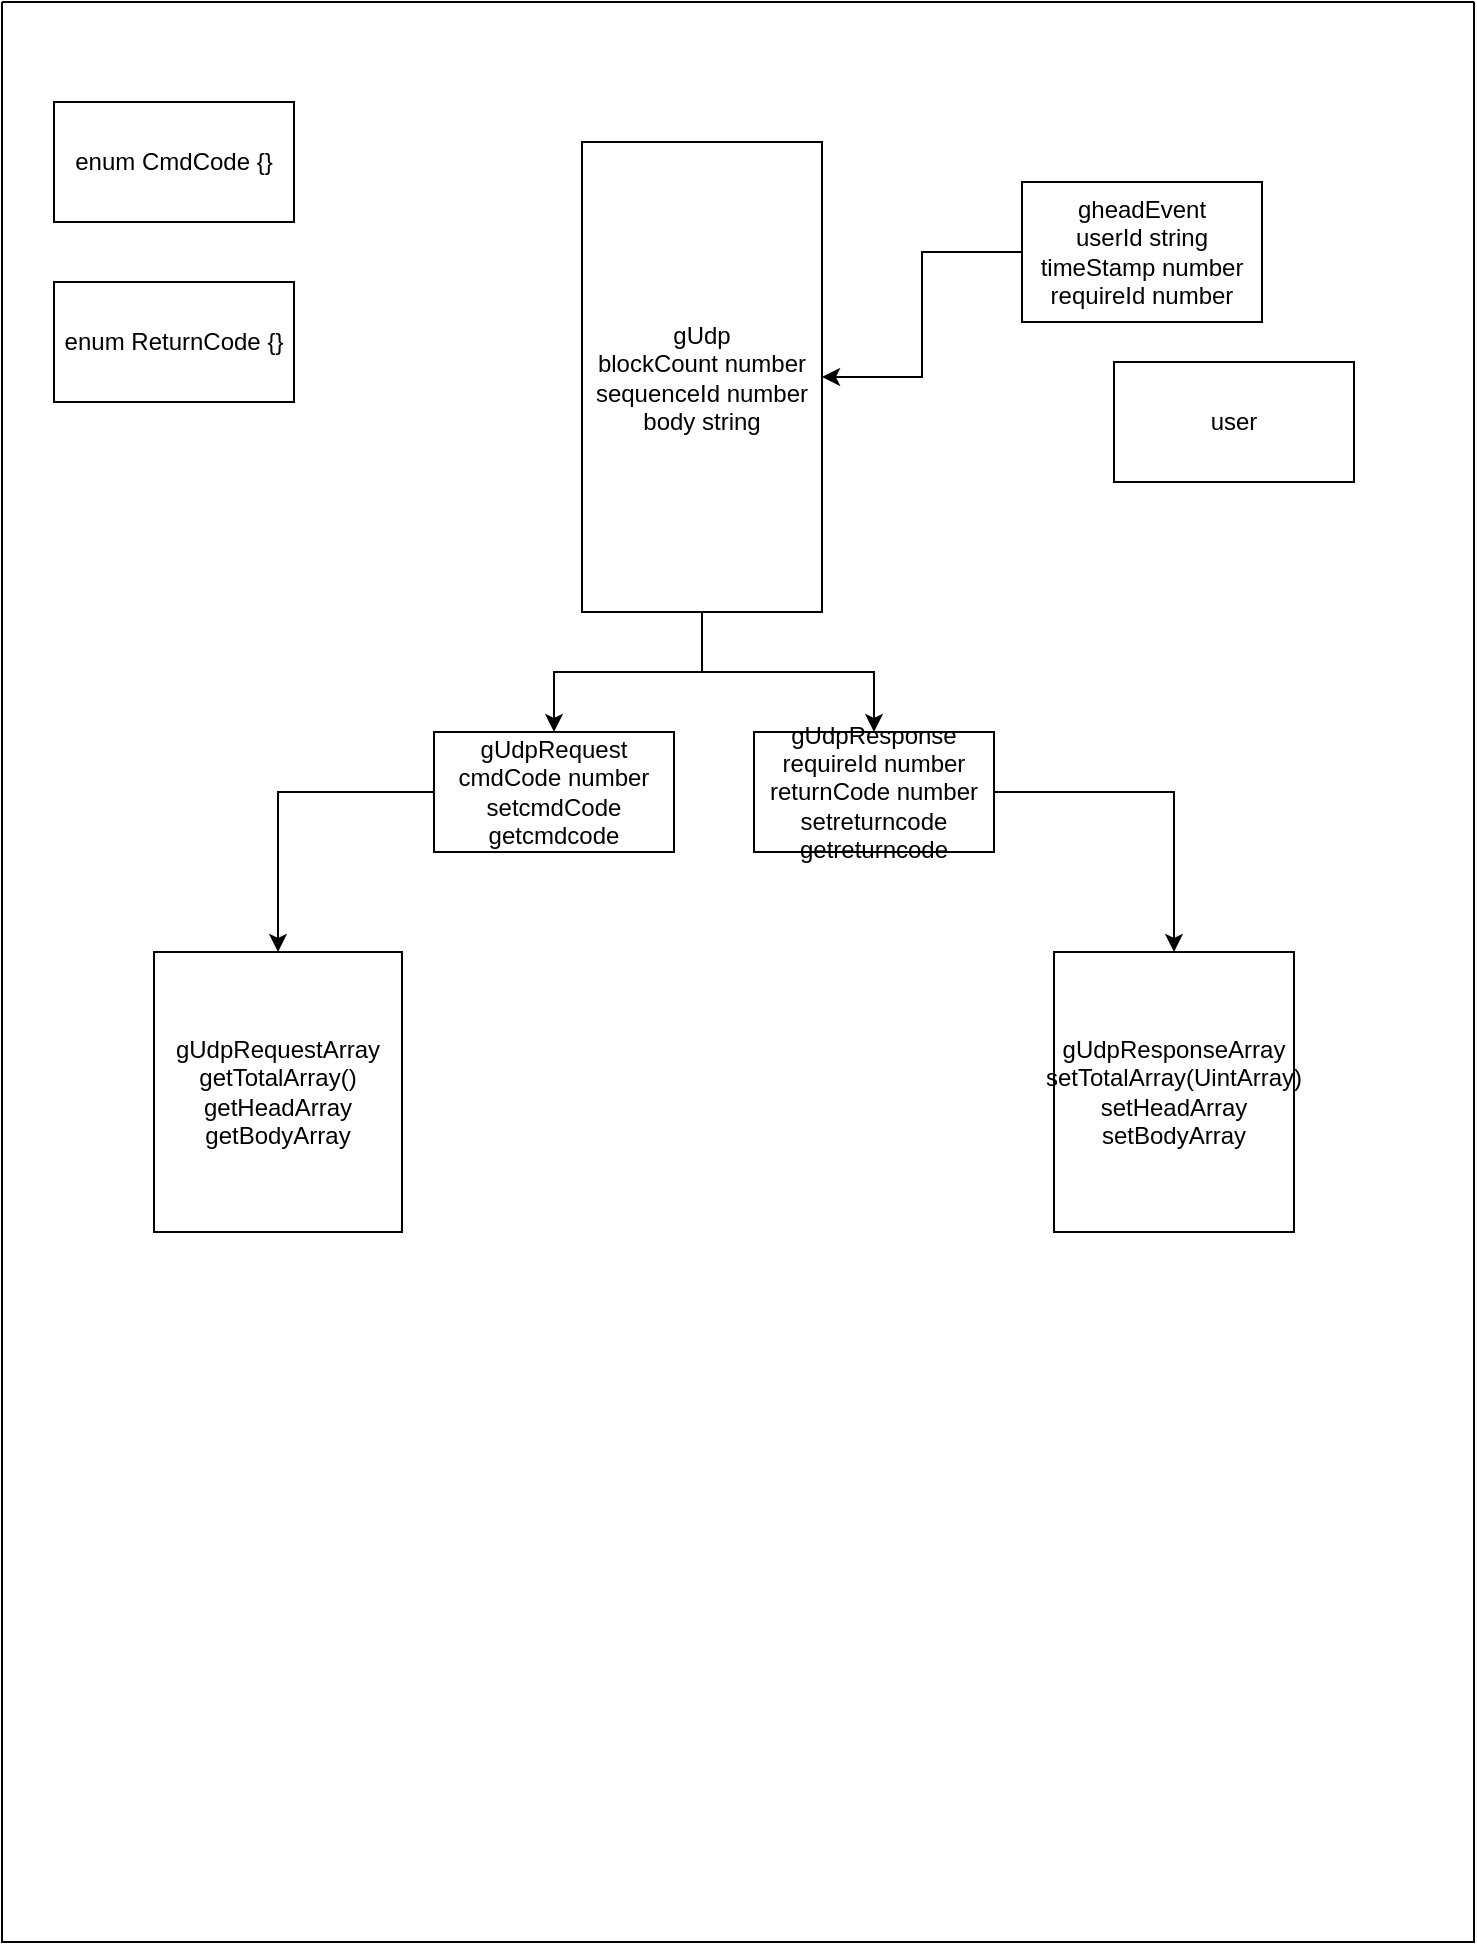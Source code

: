 <mxfile version="16.0.3" type="github" pages="3">
  <diagram id="N8Edi52NSmTYdyOakT1O" name="网络模块">
    <mxGraphModel dx="1662" dy="754" grid="1" gridSize="10" guides="1" tooltips="1" connect="1" arrows="1" fold="1" page="1" pageScale="1" pageWidth="827" pageHeight="1169" math="0" shadow="0">
      <root>
        <mxCell id="0" />
        <mxCell id="1" parent="0" />
        <mxCell id="S61cnKSq_L1cPFYxwROf-4" value="" style="swimlane;startSize=0;" parent="1" vertex="1">
          <mxGeometry x="64" y="40" width="736" height="970" as="geometry" />
        </mxCell>
        <mxCell id="S61cnKSq_L1cPFYxwROf-8" value="user" style="rounded=0;whiteSpace=wrap;html=1;" parent="S61cnKSq_L1cPFYxwROf-4" vertex="1">
          <mxGeometry x="556" y="180" width="120" height="60" as="geometry" />
        </mxCell>
        <mxCell id="S61cnKSq_L1cPFYxwROf-43" style="edgeStyle=orthogonalEdgeStyle;rounded=0;orthogonalLoop=1;jettySize=auto;html=1;entryX=1;entryY=0.5;entryDx=0;entryDy=0;" parent="S61cnKSq_L1cPFYxwROf-4" source="S61cnKSq_L1cPFYxwROf-10" target="ttSso2FikDegnhqfddx3-4" edge="1">
          <mxGeometry relative="1" as="geometry" />
        </mxCell>
        <mxCell id="S61cnKSq_L1cPFYxwROf-10" value="gheadEvent&lt;br&gt;userId string&lt;br&gt;timeStamp number&lt;br&gt;requireId number" style="rounded=0;whiteSpace=wrap;html=1;" parent="S61cnKSq_L1cPFYxwROf-4" vertex="1">
          <mxGeometry x="510" y="90" width="120" height="70" as="geometry" />
        </mxCell>
        <mxCell id="S61cnKSq_L1cPFYxwROf-34" style="edgeStyle=orthogonalEdgeStyle;rounded=0;orthogonalLoop=1;jettySize=auto;html=1;" parent="S61cnKSq_L1cPFYxwROf-4" source="ttSso2FikDegnhqfddx3-4" target="S61cnKSq_L1cPFYxwROf-25" edge="1">
          <mxGeometry relative="1" as="geometry" />
        </mxCell>
        <mxCell id="S61cnKSq_L1cPFYxwROf-35" style="edgeStyle=orthogonalEdgeStyle;rounded=0;orthogonalLoop=1;jettySize=auto;html=1;" parent="S61cnKSq_L1cPFYxwROf-4" source="ttSso2FikDegnhqfddx3-4" target="S61cnKSq_L1cPFYxwROf-27" edge="1">
          <mxGeometry relative="1" as="geometry" />
        </mxCell>
        <mxCell id="ttSso2FikDegnhqfddx3-4" value="gUdp&lt;br&gt;blockCount number&lt;br&gt;sequenceId number&lt;br&gt;body string" style="rounded=0;whiteSpace=wrap;html=1;" parent="S61cnKSq_L1cPFYxwROf-4" vertex="1">
          <mxGeometry x="290" y="70" width="120" height="235" as="geometry" />
        </mxCell>
        <mxCell id="S61cnKSq_L1cPFYxwROf-33" style="edgeStyle=orthogonalEdgeStyle;rounded=0;orthogonalLoop=1;jettySize=auto;html=1;entryX=0.5;entryY=0;entryDx=0;entryDy=0;" parent="S61cnKSq_L1cPFYxwROf-4" source="S61cnKSq_L1cPFYxwROf-25" target="S61cnKSq_L1cPFYxwROf-31" edge="1">
          <mxGeometry relative="1" as="geometry" />
        </mxCell>
        <mxCell id="S61cnKSq_L1cPFYxwROf-25" value="&lt;span&gt;gUdpRequest&lt;/span&gt;&lt;span&gt;&lt;br&gt;cmdCode number&lt;br&gt;setcmdCode&lt;br&gt;getcmdcode&lt;br&gt;&lt;/span&gt;" style="rounded=0;whiteSpace=wrap;html=1;" parent="S61cnKSq_L1cPFYxwROf-4" vertex="1">
          <mxGeometry x="216" y="365" width="120" height="60" as="geometry" />
        </mxCell>
        <mxCell id="S61cnKSq_L1cPFYxwROf-37" style="edgeStyle=orthogonalEdgeStyle;rounded=0;orthogonalLoop=1;jettySize=auto;html=1;entryX=0.5;entryY=0;entryDx=0;entryDy=0;" parent="S61cnKSq_L1cPFYxwROf-4" source="S61cnKSq_L1cPFYxwROf-27" target="S61cnKSq_L1cPFYxwROf-36" edge="1">
          <mxGeometry relative="1" as="geometry" />
        </mxCell>
        <mxCell id="S61cnKSq_L1cPFYxwROf-27" value="&lt;span&gt;gUdpResponse&lt;br&gt;&lt;/span&gt;requireId number&lt;span&gt;&lt;br&gt;returnCode number&lt;br&gt;setreturncode&lt;br&gt;getreturncode&lt;br&gt;&lt;/span&gt;" style="rounded=0;whiteSpace=wrap;html=1;" parent="S61cnKSq_L1cPFYxwROf-4" vertex="1">
          <mxGeometry x="376" y="365" width="120" height="60" as="geometry" />
        </mxCell>
        <mxCell id="S61cnKSq_L1cPFYxwROf-31" value="gUdpRequestArray&lt;br&gt;getTotalArray()&lt;br&gt;getHeadArray&lt;br&gt;getBodyArray" style="rounded=0;whiteSpace=wrap;html=1;" parent="S61cnKSq_L1cPFYxwROf-4" vertex="1">
          <mxGeometry x="76" y="475" width="124" height="140" as="geometry" />
        </mxCell>
        <mxCell id="S61cnKSq_L1cPFYxwROf-36" value="gUdpResponseArray&lt;br&gt;setTotalArray(UintArray)&lt;br&gt;setHeadArray&lt;br&gt;setBodyArray" style="rounded=0;whiteSpace=wrap;html=1;" parent="S61cnKSq_L1cPFYxwROf-4" vertex="1">
          <mxGeometry x="526" y="475" width="120" height="140" as="geometry" />
        </mxCell>
        <mxCell id="S61cnKSq_L1cPFYxwROf-40" value="enum CmdCode {}" style="rounded=0;whiteSpace=wrap;html=1;" parent="S61cnKSq_L1cPFYxwROf-4" vertex="1">
          <mxGeometry x="26" y="50" width="120" height="60" as="geometry" />
        </mxCell>
        <mxCell id="S61cnKSq_L1cPFYxwROf-41" value="enum ReturnCode {}" style="rounded=0;whiteSpace=wrap;html=1;" parent="S61cnKSq_L1cPFYxwROf-4" vertex="1">
          <mxGeometry x="26" y="140" width="120" height="60" as="geometry" />
        </mxCell>
      </root>
    </mxGraphModel>
  </diagram>
  <diagram id="6G0jy5V1IgPJOSds_v7v" name="数据流">
    <mxGraphModel dx="1662" dy="754" grid="1" gridSize="10" guides="1" tooltips="1" connect="1" arrows="1" fold="1" page="1" pageScale="1" pageWidth="827" pageHeight="1169" math="0" shadow="0">
      <root>
        <mxCell id="hPnzWfbtZwqUrTy_ompN-0" />
        <mxCell id="hPnzWfbtZwqUrTy_ompN-1" parent="hPnzWfbtZwqUrTy_ompN-0" />
        <mxCell id="hPnzWfbtZwqUrTy_ompN-2" value="进制" style="rounded=0;whiteSpace=wrap;html=1;" parent="hPnzWfbtZwqUrTy_ompN-1" vertex="1">
          <mxGeometry x="350" y="30" width="120" height="60" as="geometry" />
        </mxCell>
        <mxCell id="hPnzWfbtZwqUrTy_ompN-5" value="" style="edgeStyle=orthogonalEdgeStyle;rounded=0;orthogonalLoop=1;jettySize=auto;html=1;" parent="hPnzWfbtZwqUrTy_ompN-1" source="hPnzWfbtZwqUrTy_ompN-3" target="hPnzWfbtZwqUrTy_ompN-4" edge="1">
          <mxGeometry relative="1" as="geometry" />
        </mxCell>
        <mxCell id="hPnzWfbtZwqUrTy_ompN-15" value="" style="edgeStyle=orthogonalEdgeStyle;rounded=0;orthogonalLoop=1;jettySize=auto;html=1;entryX=0;entryY=0.5;entryDx=0;entryDy=0;exitX=0.5;exitY=1;exitDx=0;exitDy=0;" parent="hPnzWfbtZwqUrTy_ompN-1" source="hPnzWfbtZwqUrTy_ompN-3" target="hPnzWfbtZwqUrTy_ompN-14" edge="1">
          <mxGeometry relative="1" as="geometry" />
        </mxCell>
        <mxCell id="hPnzWfbtZwqUrTy_ompN-3" value="十进制&lt;br&gt;1000" style="rounded=0;whiteSpace=wrap;html=1;" parent="hPnzWfbtZwqUrTy_ompN-1" vertex="1">
          <mxGeometry x="150" y="220" width="120" height="60" as="geometry" />
        </mxCell>
        <mxCell id="hPnzWfbtZwqUrTy_ompN-13" style="edgeStyle=orthogonalEdgeStyle;rounded=0;orthogonalLoop=1;jettySize=auto;html=1;entryX=0;entryY=0.5;entryDx=0;entryDy=0;" parent="hPnzWfbtZwqUrTy_ompN-1" source="hPnzWfbtZwqUrTy_ompN-4" target="hPnzWfbtZwqUrTy_ompN-6" edge="1">
          <mxGeometry relative="1" as="geometry" />
        </mxCell>
        <mxCell id="hPnzWfbtZwqUrTy_ompN-4" value="十六进制&lt;br&gt;3e8" style="whiteSpace=wrap;html=1;rounded=0;" parent="hPnzWfbtZwqUrTy_ompN-1" vertex="1">
          <mxGeometry x="350" y="220" width="120" height="60" as="geometry" />
        </mxCell>
        <mxCell id="hPnzWfbtZwqUrTy_ompN-6" value="十六进制得10进制表示&lt;br&gt;232" style="whiteSpace=wrap;html=1;rounded=0;" parent="hPnzWfbtZwqUrTy_ompN-1" vertex="1">
          <mxGeometry x="550" y="220" width="120" height="60" as="geometry" />
        </mxCell>
        <mxCell id="hPnzWfbtZwqUrTy_ompN-17" value="" style="edgeStyle=orthogonalEdgeStyle;rounded=0;orthogonalLoop=1;jettySize=auto;html=1;" parent="hPnzWfbtZwqUrTy_ompN-1" source="hPnzWfbtZwqUrTy_ompN-14" target="hPnzWfbtZwqUrTy_ompN-16" edge="1">
          <mxGeometry relative="1" as="geometry" />
        </mxCell>
        <mxCell id="hPnzWfbtZwqUrTy_ompN-14" value="十进制按十六进制进行byte切割成2byte" style="rhombus;whiteSpace=wrap;html=1;rounded=0;" parent="hPnzWfbtZwqUrTy_ompN-1" vertex="1">
          <mxGeometry x="300" y="410" width="80" height="80" as="geometry" />
        </mxCell>
        <mxCell id="hPnzWfbtZwqUrTy_ompN-18" style="edgeStyle=orthogonalEdgeStyle;rounded=0;orthogonalLoop=1;jettySize=auto;html=1;entryX=0.5;entryY=1;entryDx=0;entryDy=0;" parent="hPnzWfbtZwqUrTy_ompN-1" source="hPnzWfbtZwqUrTy_ompN-16" target="hPnzWfbtZwqUrTy_ompN-6" edge="1">
          <mxGeometry relative="1" as="geometry" />
        </mxCell>
        <mxCell id="hPnzWfbtZwqUrTy_ompN-16" value="对切割后得十六进制每个byte进行10进制转换" style="whiteSpace=wrap;html=1;rounded=0;" parent="hPnzWfbtZwqUrTy_ompN-1" vertex="1">
          <mxGeometry x="550" y="420" width="120" height="60" as="geometry" />
        </mxCell>
      </root>
    </mxGraphModel>
  </diagram>
  <diagram id="flFDMOirZAwQg8orrP0F" name="消息框架">
    <mxGraphModel dx="1662" dy="698" grid="1" gridSize="10" guides="1" tooltips="1" connect="1" arrows="1" fold="1" page="1" pageScale="1" pageWidth="827" pageHeight="1169" math="0" shadow="0">
      <root>
        <mxCell id="B8BxqjbGdovBXdBG1G88-0" />
        <mxCell id="B8BxqjbGdovBXdBG1G88-1" parent="B8BxqjbGdovBXdBG1G88-0" />
        <mxCell id="VRu17BDMSxggvTzOFBA1-2" value="" style="edgeStyle=orthogonalEdgeStyle;rounded=0;orthogonalLoop=1;jettySize=auto;html=1;" edge="1" parent="B8BxqjbGdovBXdBG1G88-1" source="VRu17BDMSxggvTzOFBA1-0" target="VRu17BDMSxggvTzOFBA1-1">
          <mxGeometry relative="1" as="geometry" />
        </mxCell>
        <mxCell id="VRu17BDMSxggvTzOFBA1-0" value="message&lt;br&gt;parentType&lt;br&gt;subType&lt;br&gt;conter&lt;br&gt;createMsg()" style="rounded=0;whiteSpace=wrap;html=1;" vertex="1" parent="B8BxqjbGdovBXdBG1G88-1">
          <mxGeometry x="240" y="670" width="126" height="80" as="geometry" />
        </mxCell>
        <mxCell id="VRu17BDMSxggvTzOFBA1-1" value="" style="whiteSpace=wrap;html=1;rounded=0;" vertex="1" parent="B8BxqjbGdovBXdBG1G88-1">
          <mxGeometry x="243" y="840" width="120" height="60" as="geometry" />
        </mxCell>
        <mxCell id="VRu17BDMSxggvTzOFBA1-3" value="模块（父类/子类）" style="rounded=0;whiteSpace=wrap;html=1;" vertex="1" parent="B8BxqjbGdovBXdBG1G88-1">
          <mxGeometry x="350" y="330" width="120" height="60" as="geometry" />
        </mxCell>
        <mxCell id="VRu17BDMSxggvTzOFBA1-14" style="edgeStyle=orthogonalEdgeStyle;rounded=0;orthogonalLoop=1;jettySize=auto;html=1;" edge="1" parent="B8BxqjbGdovBXdBG1G88-1" source="VRu17BDMSxggvTzOFBA1-4" target="VRu17BDMSxggvTzOFBA1-3">
          <mxGeometry relative="1" as="geometry" />
        </mxCell>
        <mxCell id="VRu17BDMSxggvTzOFBA1-4" value="管理（子类/父类）" style="whiteSpace=wrap;html=1;rounded=0;" vertex="1" parent="B8BxqjbGdovBXdBG1G88-1">
          <mxGeometry x="350" y="190" width="120" height="60" as="geometry" />
        </mxCell>
        <mxCell id="VRu17BDMSxggvTzOFBA1-17" style="edgeStyle=orthogonalEdgeStyle;rounded=0;orthogonalLoop=1;jettySize=auto;html=1;entryX=1;entryY=0.5;entryDx=0;entryDy=0;exitX=1;exitY=0.5;exitDx=0;exitDy=0;" edge="1" parent="B8BxqjbGdovBXdBG1G88-1" source="VRu17BDMSxggvTzOFBA1-3" target="VRu17BDMSxggvTzOFBA1-4">
          <mxGeometry relative="1" as="geometry">
            <mxPoint x="670" y="360" as="sourcePoint" />
            <mxPoint x="470" y="80" as="targetPoint" />
            <Array as="points">
              <mxPoint x="560" y="360" />
              <mxPoint x="560" y="220" />
            </Array>
          </mxGeometry>
        </mxCell>
        <mxCell id="VRu17BDMSxggvTzOFBA1-19" style="edgeStyle=orthogonalEdgeStyle;rounded=0;orthogonalLoop=1;jettySize=auto;html=1;" edge="1" parent="B8BxqjbGdovBXdBG1G88-1" source="VRu17BDMSxggvTzOFBA1-18" target="VRu17BDMSxggvTzOFBA1-4">
          <mxGeometry relative="1" as="geometry" />
        </mxCell>
        <mxCell id="VRu17BDMSxggvTzOFBA1-20" style="edgeStyle=orthogonalEdgeStyle;rounded=0;orthogonalLoop=1;jettySize=auto;html=1;" edge="1" parent="B8BxqjbGdovBXdBG1G88-1" source="VRu17BDMSxggvTzOFBA1-18" target="VRu17BDMSxggvTzOFBA1-3">
          <mxGeometry relative="1" as="geometry">
            <Array as="points">
              <mxPoint x="150" y="360" />
            </Array>
          </mxGeometry>
        </mxCell>
        <mxCell id="VRu17BDMSxggvTzOFBA1-18" value="既是父类，也是子类？&lt;br&gt;componentbase&lt;br&gt;subList&lt;br&gt;register()&lt;br&gt;send()&lt;br&gt;revices()&lt;br&gt;desory()" style="rounded=0;whiteSpace=wrap;html=1;" vertex="1" parent="B8BxqjbGdovBXdBG1G88-1">
          <mxGeometry x="83" y="30" width="160" height="110" as="geometry" />
        </mxCell>
      </root>
    </mxGraphModel>
  </diagram>
</mxfile>
